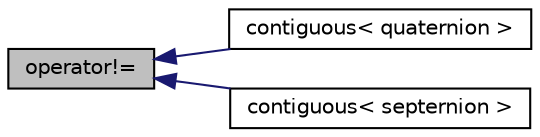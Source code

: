 digraph "operator!="
{
  bgcolor="transparent";
  edge [fontname="Helvetica",fontsize="10",labelfontname="Helvetica",labelfontsize="10"];
  node [fontname="Helvetica",fontsize="10",shape=record];
  rankdir="LR";
  Node8655 [label="operator!=",height=0.2,width=0.4,color="black", fillcolor="grey75", style="filled", fontcolor="black"];
  Node8655 -> Node8656 [dir="back",color="midnightblue",fontsize="10",style="solid",fontname="Helvetica"];
  Node8656 [label="contiguous\< quaternion \>",height=0.2,width=0.4,color="black",URL="$a21851.html#a3eec73f3778b018e92f7190be4a6eb92",tooltip="Data associated with quaternion type are contiguous. "];
  Node8655 -> Node8657 [dir="back",color="midnightblue",fontsize="10",style="solid",fontname="Helvetica"];
  Node8657 [label="contiguous\< septernion \>",height=0.2,width=0.4,color="black",URL="$a21851.html#af4b73ee820f019d5f7359f07d1cf2d6b",tooltip="Data associated with septernion type are contiguous. "];
}
